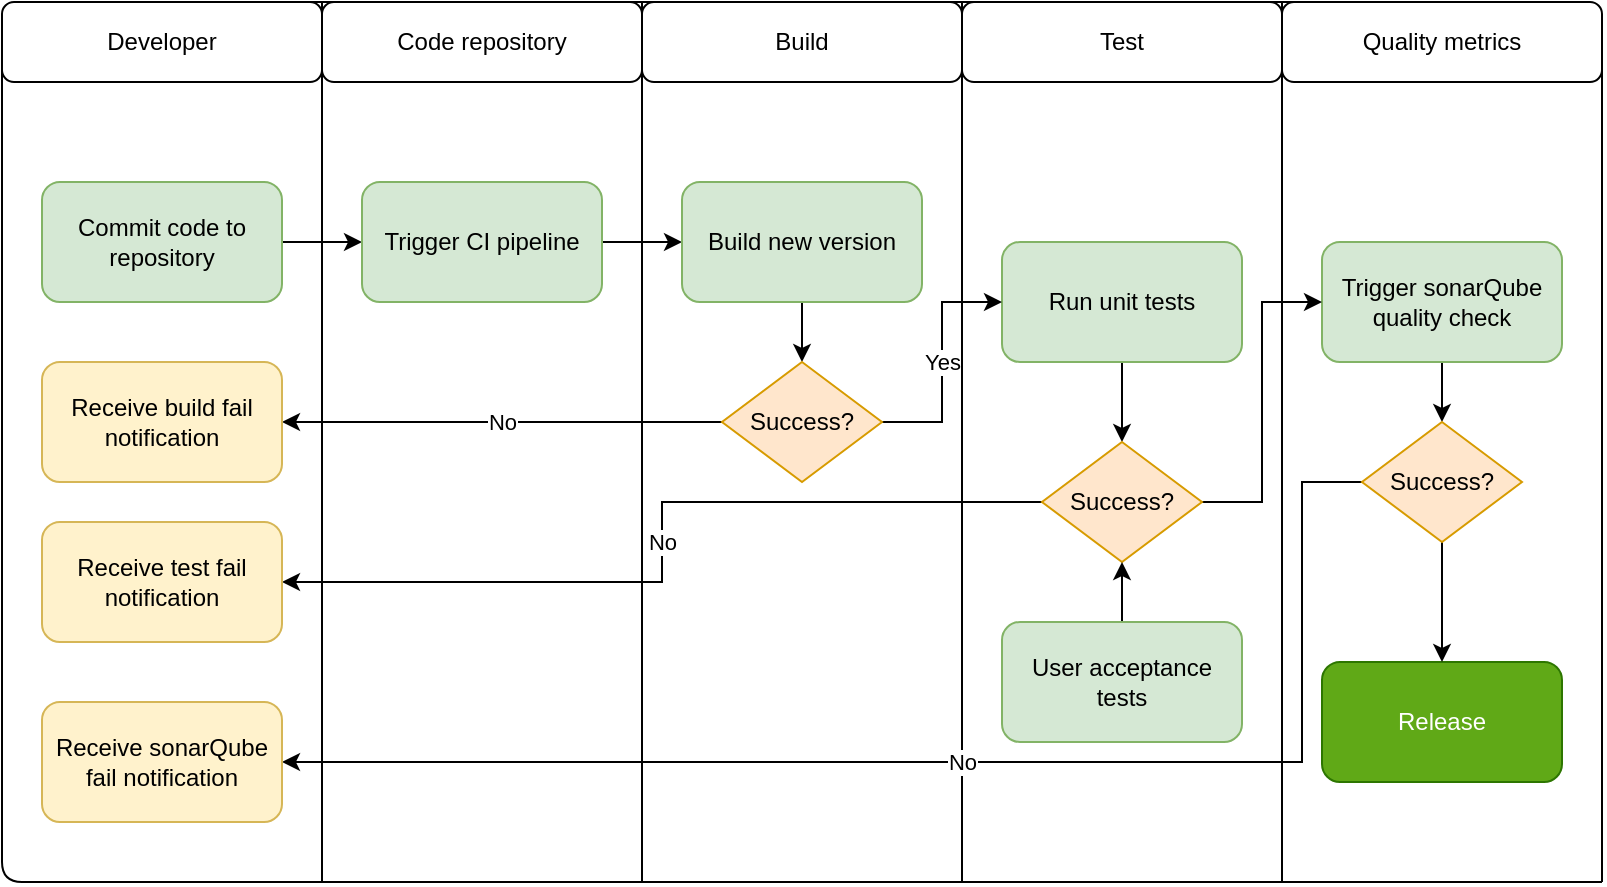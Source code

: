 <mxfile version="14.6.6" type="device"><diagram id="YlGGjSzeOjd6k7ZDPvAI" name="Page-1"><mxGraphModel dx="1038" dy="548" grid="1" gridSize="10" guides="1" tooltips="1" connect="1" arrows="1" fold="1" page="1" pageScale="1" pageWidth="850" pageHeight="1100" math="0" shadow="0"><root><mxCell id="0"/><mxCell id="1" parent="0"/><mxCell id="6VXMVj1lnMpQLmhqfiUh-2" value="" style="endArrow=none;html=1;" edge="1" parent="1"><mxGeometry width="50" height="50" relative="1" as="geometry"><mxPoint x="840" y="480" as="sourcePoint"/><mxPoint x="840" y="480" as="targetPoint"/><Array as="points"><mxPoint x="40" y="480"/><mxPoint x="40" y="40"/><mxPoint x="840" y="40"/></Array></mxGeometry></mxCell><mxCell id="6VXMVj1lnMpQLmhqfiUh-4" value="" style="endArrow=none;html=1;" edge="1" parent="1"><mxGeometry width="50" height="50" relative="1" as="geometry"><mxPoint x="520" y="480" as="sourcePoint"/><mxPoint x="520" y="40" as="targetPoint"/></mxGeometry></mxCell><mxCell id="6VXMVj1lnMpQLmhqfiUh-5" value="" style="endArrow=none;html=1;" edge="1" parent="1"><mxGeometry width="50" height="50" relative="1" as="geometry"><mxPoint x="360" y="480" as="sourcePoint"/><mxPoint x="360" y="40" as="targetPoint"/></mxGeometry></mxCell><mxCell id="6VXMVj1lnMpQLmhqfiUh-6" value="" style="endArrow=none;html=1;" edge="1" parent="1"><mxGeometry width="50" height="50" relative="1" as="geometry"><mxPoint x="680" y="480" as="sourcePoint"/><mxPoint x="680" y="40" as="targetPoint"/></mxGeometry></mxCell><mxCell id="6VXMVj1lnMpQLmhqfiUh-7" value="" style="endArrow=none;html=1;" edge="1" parent="1"><mxGeometry width="50" height="50" relative="1" as="geometry"><mxPoint x="200" y="480" as="sourcePoint"/><mxPoint x="200" y="40" as="targetPoint"/></mxGeometry></mxCell><mxCell id="6VXMVj1lnMpQLmhqfiUh-8" value="Developer" style="rounded=1;whiteSpace=wrap;html=1;" vertex="1" parent="1"><mxGeometry x="40" y="40" width="160" height="40" as="geometry"/></mxCell><mxCell id="6VXMVj1lnMpQLmhqfiUh-9" value="Quality metrics" style="rounded=1;whiteSpace=wrap;html=1;" vertex="1" parent="1"><mxGeometry x="680" y="40" width="160" height="40" as="geometry"/></mxCell><mxCell id="6VXMVj1lnMpQLmhqfiUh-10" value="Code repository" style="rounded=1;whiteSpace=wrap;html=1;" vertex="1" parent="1"><mxGeometry x="200" y="40" width="160" height="40" as="geometry"/></mxCell><mxCell id="6VXMVj1lnMpQLmhqfiUh-11" value="Test" style="rounded=1;whiteSpace=wrap;html=1;" vertex="1" parent="1"><mxGeometry x="520" y="40" width="160" height="40" as="geometry"/></mxCell><mxCell id="6VXMVj1lnMpQLmhqfiUh-12" value="Build" style="rounded=1;whiteSpace=wrap;html=1;" vertex="1" parent="1"><mxGeometry x="360" y="40" width="160" height="40" as="geometry"/></mxCell><mxCell id="6VXMVj1lnMpQLmhqfiUh-20" style="edgeStyle=orthogonalEdgeStyle;rounded=0;orthogonalLoop=1;jettySize=auto;html=1;entryX=0;entryY=0.5;entryDx=0;entryDy=0;" edge="1" parent="1" source="6VXMVj1lnMpQLmhqfiUh-13" target="6VXMVj1lnMpQLmhqfiUh-14"><mxGeometry relative="1" as="geometry"/></mxCell><mxCell id="6VXMVj1lnMpQLmhqfiUh-13" value="Commit code to repository&lt;span style=&quot;color: rgba(0 , 0 , 0 , 0) ; font-family: monospace ; font-size: 0px&quot;&gt;%3CmxGraphModel%3E%3Croot%3E%3CmxCell%20id%3D%220%22%2F%3E%3CmxCell%20id%3D%221%22%20parent%3D%220%22%2F%3E%3CmxCell%20id%3D%222%22%20value%3D%22%22%20style%3D%22rounded%3D1%3BwhiteSpace%3Dwrap%3Bhtml%3D1%3B%22%20vertex%3D%221%22%20parent%3D%221%22%3E%3CmxGeometry%20x%3D%2240%22%20y%3D%2240%22%20width%3D%22160%22%20height%3D%2240%22%20as%3D%22geometry%22%2F%3E%3C%2FmxCell%3E%3C%2Froot%3E%3C%2FmxGraphModel%3E&lt;/span&gt;" style="rounded=1;whiteSpace=wrap;html=1;fillColor=#d5e8d4;strokeColor=#82b366;" vertex="1" parent="1"><mxGeometry x="60" y="130" width="120" height="60" as="geometry"/></mxCell><mxCell id="6VXMVj1lnMpQLmhqfiUh-21" style="edgeStyle=orthogonalEdgeStyle;rounded=0;orthogonalLoop=1;jettySize=auto;html=1;entryX=0;entryY=0.5;entryDx=0;entryDy=0;" edge="1" parent="1" source="6VXMVj1lnMpQLmhqfiUh-14" target="6VXMVj1lnMpQLmhqfiUh-15"><mxGeometry relative="1" as="geometry"/></mxCell><mxCell id="6VXMVj1lnMpQLmhqfiUh-14" value="Trigger CI pipeline" style="rounded=1;whiteSpace=wrap;html=1;fillColor=#d5e8d4;strokeColor=#82b366;" vertex="1" parent="1"><mxGeometry x="220" y="130" width="120" height="60" as="geometry"/></mxCell><mxCell id="6VXMVj1lnMpQLmhqfiUh-28" style="edgeStyle=orthogonalEdgeStyle;rounded=0;orthogonalLoop=1;jettySize=auto;html=1;entryX=0.5;entryY=0;entryDx=0;entryDy=0;" edge="1" parent="1" source="6VXMVj1lnMpQLmhqfiUh-15" target="6VXMVj1lnMpQLmhqfiUh-18"><mxGeometry relative="1" as="geometry"/></mxCell><mxCell id="6VXMVj1lnMpQLmhqfiUh-15" value="Build new version" style="rounded=1;whiteSpace=wrap;html=1;fillColor=#d5e8d4;strokeColor=#82b366;" vertex="1" parent="1"><mxGeometry x="380" y="130" width="120" height="60" as="geometry"/></mxCell><mxCell id="6VXMVj1lnMpQLmhqfiUh-30" style="edgeStyle=orthogonalEdgeStyle;rounded=0;orthogonalLoop=1;jettySize=auto;html=1;entryX=0.5;entryY=0;entryDx=0;entryDy=0;" edge="1" parent="1" source="6VXMVj1lnMpQLmhqfiUh-16" target="6VXMVj1lnMpQLmhqfiUh-29"><mxGeometry relative="1" as="geometry"/></mxCell><mxCell id="6VXMVj1lnMpQLmhqfiUh-16" value="Run unit tests" style="rounded=1;whiteSpace=wrap;html=1;fillColor=#d5e8d4;strokeColor=#82b366;" vertex="1" parent="1"><mxGeometry x="540" y="160" width="120" height="60" as="geometry"/></mxCell><mxCell id="6VXMVj1lnMpQLmhqfiUh-44" style="edgeStyle=orthogonalEdgeStyle;rounded=0;orthogonalLoop=1;jettySize=auto;html=1;entryX=0.5;entryY=0;entryDx=0;entryDy=0;" edge="1" parent="1" source="6VXMVj1lnMpQLmhqfiUh-17" target="6VXMVj1lnMpQLmhqfiUh-39"><mxGeometry relative="1" as="geometry"/></mxCell><mxCell id="6VXMVj1lnMpQLmhqfiUh-17" value="Trigger sonarQube quality check" style="rounded=1;whiteSpace=wrap;html=1;fillColor=#d5e8d4;strokeColor=#82b366;" vertex="1" parent="1"><mxGeometry x="700" y="160" width="120" height="60" as="geometry"/></mxCell><mxCell id="6VXMVj1lnMpQLmhqfiUh-26" value="No" style="edgeStyle=orthogonalEdgeStyle;rounded=0;orthogonalLoop=1;jettySize=auto;html=1;" edge="1" parent="1" source="6VXMVj1lnMpQLmhqfiUh-18" target="6VXMVj1lnMpQLmhqfiUh-25"><mxGeometry relative="1" as="geometry"/></mxCell><mxCell id="6VXMVj1lnMpQLmhqfiUh-27" value="Yes" style="edgeStyle=orthogonalEdgeStyle;rounded=0;orthogonalLoop=1;jettySize=auto;html=1;entryX=0;entryY=0.5;entryDx=0;entryDy=0;" edge="1" parent="1" source="6VXMVj1lnMpQLmhqfiUh-18" target="6VXMVj1lnMpQLmhqfiUh-16"><mxGeometry relative="1" as="geometry"/></mxCell><mxCell id="6VXMVj1lnMpQLmhqfiUh-18" value="Success?" style="rhombus;whiteSpace=wrap;html=1;fillColor=#ffe6cc;strokeColor=#d79b00;" vertex="1" parent="1"><mxGeometry x="400" y="220" width="80" height="60" as="geometry"/></mxCell><mxCell id="6VXMVj1lnMpQLmhqfiUh-25" value="Receive build fail notification" style="rounded=1;whiteSpace=wrap;html=1;fillColor=#fff2cc;strokeColor=#d6b656;" vertex="1" parent="1"><mxGeometry x="60" y="220" width="120" height="60" as="geometry"/></mxCell><mxCell id="6VXMVj1lnMpQLmhqfiUh-32" value="No" style="edgeStyle=orthogonalEdgeStyle;rounded=0;orthogonalLoop=1;jettySize=auto;html=1;entryX=1;entryY=0.5;entryDx=0;entryDy=0;" edge="1" parent="1" source="6VXMVj1lnMpQLmhqfiUh-29" target="6VXMVj1lnMpQLmhqfiUh-31"><mxGeometry relative="1" as="geometry"/></mxCell><mxCell id="6VXMVj1lnMpQLmhqfiUh-33" style="edgeStyle=orthogonalEdgeStyle;rounded=0;orthogonalLoop=1;jettySize=auto;html=1;entryX=0;entryY=0.5;entryDx=0;entryDy=0;" edge="1" parent="1" source="6VXMVj1lnMpQLmhqfiUh-29" target="6VXMVj1lnMpQLmhqfiUh-17"><mxGeometry relative="1" as="geometry"/></mxCell><mxCell id="6VXMVj1lnMpQLmhqfiUh-29" value="Success?" style="rhombus;whiteSpace=wrap;html=1;fillColor=#ffe6cc;strokeColor=#d79b00;" vertex="1" parent="1"><mxGeometry x="560" y="260" width="80" height="60" as="geometry"/></mxCell><mxCell id="6VXMVj1lnMpQLmhqfiUh-31" value="Receive test fail notification" style="rounded=1;whiteSpace=wrap;html=1;fillColor=#fff2cc;strokeColor=#d6b656;" vertex="1" parent="1"><mxGeometry x="60" y="300" width="120" height="60" as="geometry"/></mxCell><mxCell id="6VXMVj1lnMpQLmhqfiUh-37" style="edgeStyle=orthogonalEdgeStyle;rounded=0;orthogonalLoop=1;jettySize=auto;html=1;entryX=0.5;entryY=1;entryDx=0;entryDy=0;" edge="1" parent="1" source="6VXMVj1lnMpQLmhqfiUh-36" target="6VXMVj1lnMpQLmhqfiUh-29"><mxGeometry relative="1" as="geometry"/></mxCell><mxCell id="6VXMVj1lnMpQLmhqfiUh-36" value="User acceptance tests" style="rounded=1;whiteSpace=wrap;html=1;fillColor=#d5e8d4;strokeColor=#82b366;" vertex="1" parent="1"><mxGeometry x="540" y="350" width="120" height="60" as="geometry"/></mxCell><mxCell id="6VXMVj1lnMpQLmhqfiUh-38" value="Release" style="rounded=1;whiteSpace=wrap;html=1;fillColor=#60a917;strokeColor=#2D7600;fontColor=#ffffff;" vertex="1" parent="1"><mxGeometry x="700" y="370" width="120" height="60" as="geometry"/></mxCell><mxCell id="6VXMVj1lnMpQLmhqfiUh-40" style="edgeStyle=orthogonalEdgeStyle;rounded=0;orthogonalLoop=1;jettySize=auto;html=1;entryX=0.5;entryY=0;entryDx=0;entryDy=0;" edge="1" parent="1" source="6VXMVj1lnMpQLmhqfiUh-39" target="6VXMVj1lnMpQLmhqfiUh-38"><mxGeometry relative="1" as="geometry"/></mxCell><mxCell id="6VXMVj1lnMpQLmhqfiUh-43" value="No" style="edgeStyle=orthogonalEdgeStyle;rounded=0;orthogonalLoop=1;jettySize=auto;html=1;entryX=1;entryY=0.5;entryDx=0;entryDy=0;" edge="1" parent="1" source="6VXMVj1lnMpQLmhqfiUh-39" target="6VXMVj1lnMpQLmhqfiUh-42"><mxGeometry relative="1" as="geometry"><Array as="points"><mxPoint x="690" y="280"/><mxPoint x="690" y="420"/></Array></mxGeometry></mxCell><mxCell id="6VXMVj1lnMpQLmhqfiUh-39" value="Success?" style="rhombus;whiteSpace=wrap;html=1;fillColor=#ffe6cc;strokeColor=#d79b00;" vertex="1" parent="1"><mxGeometry x="720" y="250" width="80" height="60" as="geometry"/></mxCell><mxCell id="6VXMVj1lnMpQLmhqfiUh-42" value="Receive sonarQube fail notification" style="rounded=1;whiteSpace=wrap;html=1;fillColor=#fff2cc;strokeColor=#d6b656;" vertex="1" parent="1"><mxGeometry x="60" y="390" width="120" height="60" as="geometry"/></mxCell></root></mxGraphModel></diagram></mxfile>